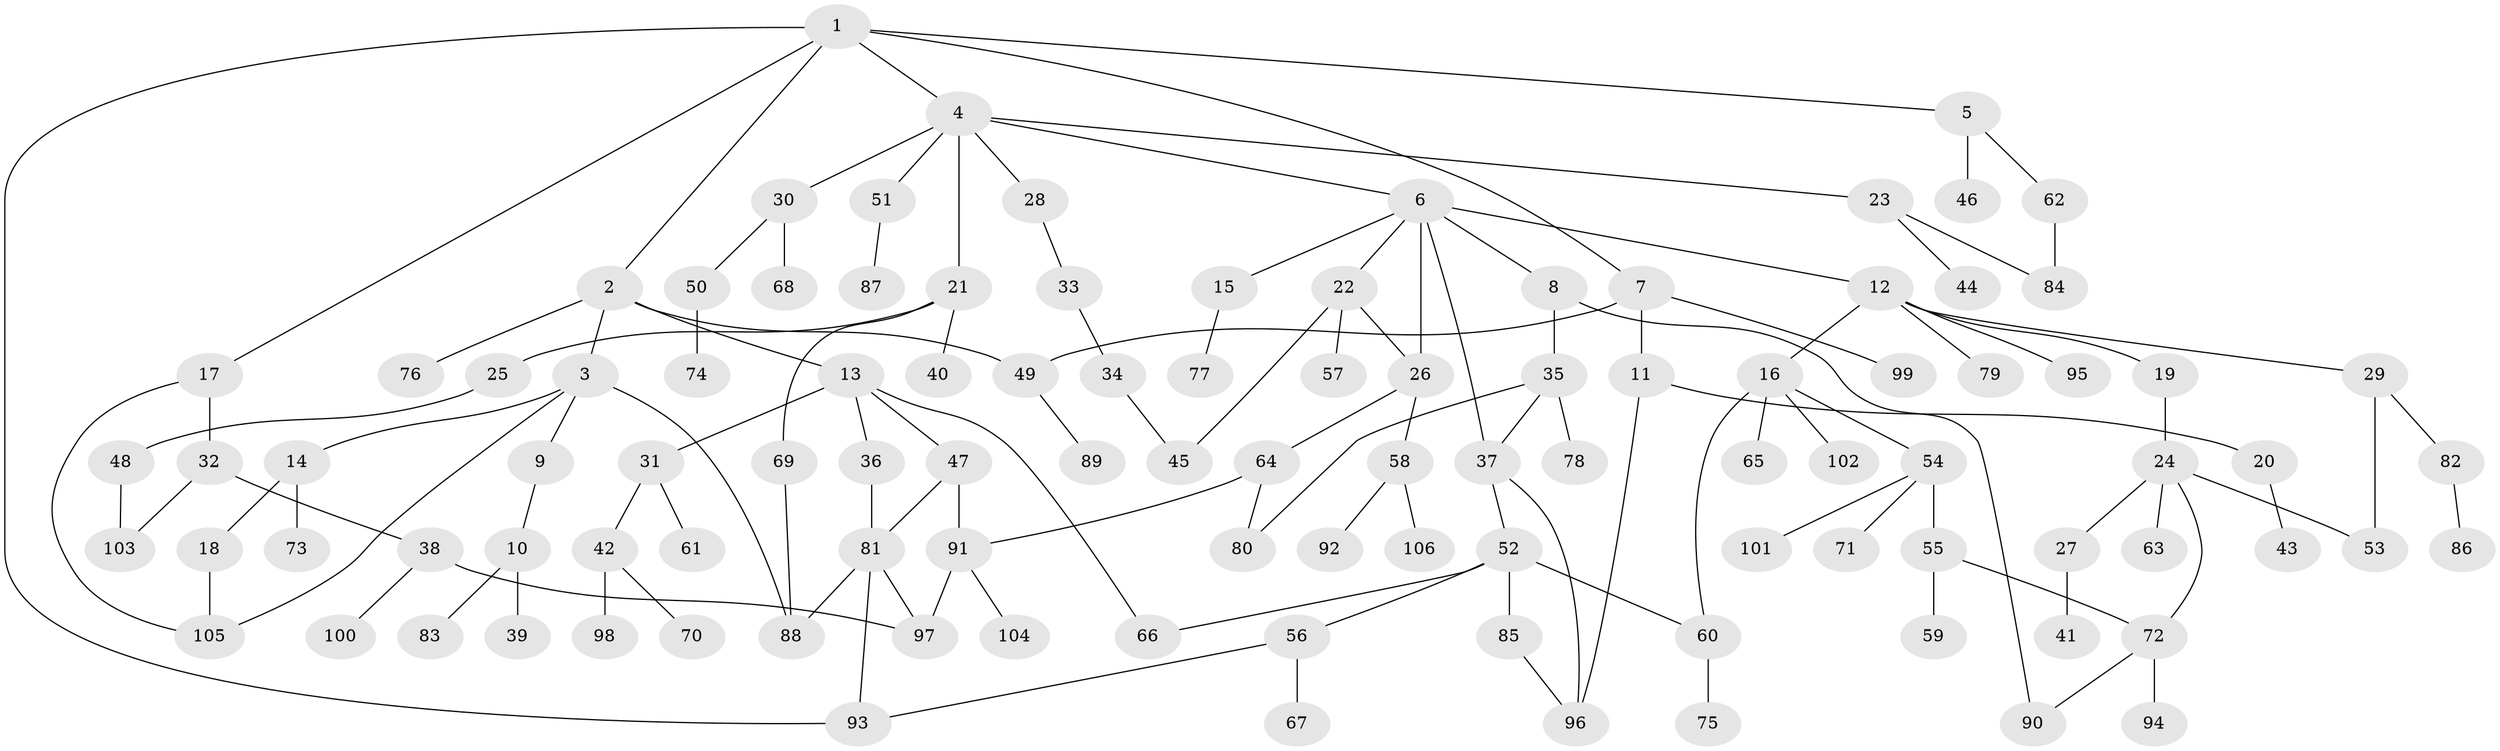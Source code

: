 // Generated by graph-tools (version 1.1) at 2025/34/03/09/25 02:34:25]
// undirected, 106 vertices, 129 edges
graph export_dot {
graph [start="1"]
  node [color=gray90,style=filled];
  1;
  2;
  3;
  4;
  5;
  6;
  7;
  8;
  9;
  10;
  11;
  12;
  13;
  14;
  15;
  16;
  17;
  18;
  19;
  20;
  21;
  22;
  23;
  24;
  25;
  26;
  27;
  28;
  29;
  30;
  31;
  32;
  33;
  34;
  35;
  36;
  37;
  38;
  39;
  40;
  41;
  42;
  43;
  44;
  45;
  46;
  47;
  48;
  49;
  50;
  51;
  52;
  53;
  54;
  55;
  56;
  57;
  58;
  59;
  60;
  61;
  62;
  63;
  64;
  65;
  66;
  67;
  68;
  69;
  70;
  71;
  72;
  73;
  74;
  75;
  76;
  77;
  78;
  79;
  80;
  81;
  82;
  83;
  84;
  85;
  86;
  87;
  88;
  89;
  90;
  91;
  92;
  93;
  94;
  95;
  96;
  97;
  98;
  99;
  100;
  101;
  102;
  103;
  104;
  105;
  106;
  1 -- 2;
  1 -- 4;
  1 -- 5;
  1 -- 7;
  1 -- 17;
  1 -- 93;
  2 -- 3;
  2 -- 13;
  2 -- 49;
  2 -- 76;
  3 -- 9;
  3 -- 14;
  3 -- 88;
  3 -- 105;
  4 -- 6;
  4 -- 21;
  4 -- 23;
  4 -- 28;
  4 -- 30;
  4 -- 51;
  5 -- 46;
  5 -- 62;
  6 -- 8;
  6 -- 12;
  6 -- 15;
  6 -- 22;
  6 -- 26;
  6 -- 37;
  7 -- 11;
  7 -- 99;
  7 -- 49;
  8 -- 35;
  8 -- 90;
  9 -- 10;
  10 -- 39;
  10 -- 83;
  11 -- 20;
  11 -- 96;
  12 -- 16;
  12 -- 19;
  12 -- 29;
  12 -- 79;
  12 -- 95;
  13 -- 31;
  13 -- 36;
  13 -- 47;
  13 -- 66;
  14 -- 18;
  14 -- 73;
  15 -- 77;
  16 -- 54;
  16 -- 60;
  16 -- 65;
  16 -- 102;
  17 -- 32;
  17 -- 105;
  18 -- 105;
  19 -- 24;
  20 -- 43;
  21 -- 25;
  21 -- 40;
  21 -- 69;
  22 -- 26;
  22 -- 57;
  22 -- 45;
  23 -- 44;
  23 -- 84;
  24 -- 27;
  24 -- 53;
  24 -- 63;
  24 -- 72;
  25 -- 48;
  26 -- 58;
  26 -- 64;
  27 -- 41;
  28 -- 33;
  29 -- 82;
  29 -- 53;
  30 -- 50;
  30 -- 68;
  31 -- 42;
  31 -- 61;
  32 -- 38;
  32 -- 103;
  33 -- 34;
  34 -- 45;
  35 -- 37;
  35 -- 78;
  35 -- 80;
  36 -- 81;
  37 -- 52;
  37 -- 96;
  38 -- 97;
  38 -- 100;
  42 -- 70;
  42 -- 98;
  47 -- 91;
  47 -- 81;
  48 -- 103;
  49 -- 89;
  50 -- 74;
  51 -- 87;
  52 -- 56;
  52 -- 85;
  52 -- 60;
  52 -- 66;
  54 -- 55;
  54 -- 71;
  54 -- 101;
  55 -- 59;
  55 -- 72;
  56 -- 67;
  56 -- 93;
  58 -- 92;
  58 -- 106;
  60 -- 75;
  62 -- 84;
  64 -- 91;
  64 -- 80;
  69 -- 88;
  72 -- 90;
  72 -- 94;
  81 -- 97;
  81 -- 93;
  81 -- 88;
  82 -- 86;
  85 -- 96;
  91 -- 104;
  91 -- 97;
}
